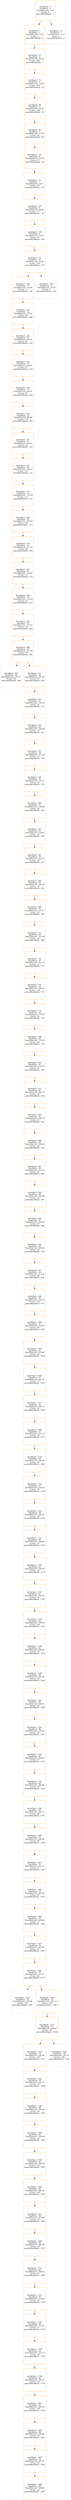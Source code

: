 strict digraph  {
"blockHash - 0\nblockNum - 0\nTimeOfArrival - 0.00\nN txns - 0\nparentBlockHash - -1" [color=darkorange, shape=square];
"blockHash - 7\nblockNum - 1\nTimeOfArrival - 7.98\nN txns - 1\nparentBlockHash - 0" [color=darkorange, shape=square];
"blockHash - 15\nblockNum - 1\nTimeOfArrival - 8.14\nN txns - 1\nparentBlockHash - 0" [color=lightgray, shape=square];
"blockHash - 23\nblockNum - 2\nTimeOfArrival - 16.49\nN txns - 305\nparentBlockHash - 7" [color=darkorange, shape=square];
"blockHash - 53\nblockNum - 3\nTimeOfArrival - 19.62\nN txns - 416\nparentBlockHash - 23" [color=darkorange, shape=square];
"blockHash - 69\nblockNum - 4\nTimeOfArrival - 20.32\nN txns - 120\nparentBlockHash - 53" [color=darkorange, shape=square];
"blockHash - 94\nblockNum - 5\nTimeOfArrival - 21.79\nN txns - 34\nparentBlockHash - 69" [color=darkorange, shape=square];
"blockHash - 116\nblockNum - 6\nTimeOfArrival - 22.89\nN txns - 52\nparentBlockHash - 94" [color=darkorange, shape=square];
"blockHash - 121\nblockNum - 7\nTimeOfArrival - 26.17\nN txns - 29\nparentBlockHash - 116" [color=darkorange, shape=square];
"blockHash - 144\nblockNum - 8\nTimeOfArrival - 29.29\nN txns - 117\nparentBlockHash - 121" [color=darkorange, shape=square];
"blockHash - 179\nblockNum - 9\nTimeOfArrival - 51.03\nN txns - 97\nparentBlockHash - 144" [color=darkorange, shape=square];
"blockHash - 191\nblockNum - 10\nTimeOfArrival - 51.80\nN txns - 554\nparentBlockHash - 179" [color=darkorange, shape=square];
"blockHash - 206\nblockNum - 11\nTimeOfArrival - 54.49\nN txns - 11\nparentBlockHash - 191" [color=darkorange, shape=square];
"blockHash - 199\nblockNum - 11\nTimeOfArrival - 54.70\nN txns - 5\nparentBlockHash - 191" [color=lightgray, shape=square];
"blockHash - 225\nblockNum - 12\nTimeOfArrival - 57.56\nN txns - 90\nparentBlockHash - 206" [color=darkorange, shape=square];
"blockHash - 242\nblockNum - 13\nTimeOfArrival - 60.54\nN txns - 63\nparentBlockHash - 225" [color=darkorange, shape=square];
"blockHash - 262\nblockNum - 14\nTimeOfArrival - 63.02\nN txns - 67\nparentBlockHash - 242" [color=darkorange, shape=square];
"blockHash - 285\nblockNum - 15\nTimeOfArrival - 88.16\nN txns - 60\nparentBlockHash - 262" [color=darkorange, shape=square];
"blockHash - 301\nblockNum - 16\nTimeOfArrival - 89.49\nN txns - 139\nparentBlockHash - 285" [color=darkorange, shape=square];
"blockHash - 321\nblockNum - 17\nTimeOfArrival - 99.10\nN txns - 34\nparentBlockHash - 301" [color=darkorange, shape=square];
"blockHash - 347\nblockNum - 18\nTimeOfArrival - 106.47\nN txns - 112\nparentBlockHash - 321" [color=darkorange, shape=square];
"blockHash - 372\nblockNum - 19\nTimeOfArrival - 114.36\nN txns - 111\nparentBlockHash - 347" [color=darkorange, shape=square];
"blockHash - 384\nblockNum - 20\nTimeOfArrival - 116.53\nN txns - 107\nparentBlockHash - 372" [color=darkorange, shape=square];
"blockHash - 410\nblockNum - 21\nTimeOfArrival - 117.97\nN txns - 69\nparentBlockHash - 384" [color=darkorange, shape=square];
"blockHash - 427\nblockNum - 22\nTimeOfArrival - 118.47\nN txns - 27\nparentBlockHash - 410" [color=darkorange, shape=square];
"blockHash - 448\nblockNum - 23\nTimeOfArrival - 119.39\nN txns - 16\nparentBlockHash - 427" [color=darkorange, shape=square];
"blockHash - 461\nblockNum - 24\nTimeOfArrival - 122.01\nN txns - 20\nparentBlockHash - 448" [color=darkorange, shape=square];
"blockHash - 496\nblockNum - 25\nTimeOfArrival - 125.78\nN txns - 55\nparentBlockHash - 461" [color=darkorange, shape=square];
"blockHash - 507\nblockNum - 26\nTimeOfArrival - 127.31\nN txns - 60\nparentBlockHash - 496" [color=lightgray, shape=square];
"blockHash - 511\nblockNum - 26\nTimeOfArrival - 127.85\nN txns - 60\nparentBlockHash - 496" [color=darkorange, shape=square];
"blockHash - 521\nblockNum - 27\nTimeOfArrival - 130.05\nN txns - 33\nparentBlockHash - 511" [color=darkorange, shape=square];
"blockHash - 553\nblockNum - 28\nTimeOfArrival - 130.48\nN txns - 72\nparentBlockHash - 521" [color=darkorange, shape=square];
"blockHash - 573\nblockNum - 29\nTimeOfArrival - 137.10\nN txns - 17\nparentBlockHash - 553" [color=darkorange, shape=square];
"blockHash - 581\nblockNum - 30\nTimeOfArrival - 137.31\nN txns - 85\nparentBlockHash - 573" [color=darkorange, shape=square];
"blockHash - 585\nblockNum - 31\nTimeOfArrival - 138.49\nN txns - 18\nparentBlockHash - 581" [color=darkorange, shape=square];
"blockHash - 627\nblockNum - 32\nTimeOfArrival - 139.62\nN txns - 35\nparentBlockHash - 585" [color=darkorange, shape=square];
"blockHash - 641\nblockNum - 33\nTimeOfArrival - 143.35\nN txns - 29\nparentBlockHash - 627" [color=darkorange, shape=square];
"blockHash - 667\nblockNum - 34\nTimeOfArrival - 144.94\nN txns - 79\nparentBlockHash - 641" [color=darkorange, shape=square];
"blockHash - 690\nblockNum - 35\nTimeOfArrival - 147.57\nN txns - 43\nparentBlockHash - 667" [color=darkorange, shape=square];
"blockHash - 711\nblockNum - 36\nTimeOfArrival - 147.88\nN txns - 59\nparentBlockHash - 690" [color=darkorange, shape=square];
"blockHash - 731\nblockNum - 37\nTimeOfArrival - 161.19\nN txns - 21\nparentBlockHash - 711" [color=darkorange, shape=square];
"blockHash - 743\nblockNum - 38\nTimeOfArrival - 168.50\nN txns - 116\nparentBlockHash - 731" [color=darkorange, shape=square];
"blockHash - 774\nblockNum - 39\nTimeOfArrival - 173.60\nN txns - 80\nparentBlockHash - 743" [color=darkorange, shape=square];
"blockHash - 780\nblockNum - 40\nTimeOfArrival - 174.38\nN txns - 68\nparentBlockHash - 774" [color=darkorange, shape=square];
"blockHash - 816\nblockNum - 41\nTimeOfArrival - 179.14\nN txns - 29\nparentBlockHash - 780" [color=darkorange, shape=square];
"blockHash - 821\nblockNum - 42\nTimeOfArrival - 182.32\nN txns - 78\nparentBlockHash - 816" [color=darkorange, shape=square];
"blockHash - 843\nblockNum - 43\nTimeOfArrival - 188.22\nN txns - 63\nparentBlockHash - 821" [color=darkorange, shape=square];
"blockHash - 869\nblockNum - 44\nTimeOfArrival - 190.92\nN txns - 84\nparentBlockHash - 843" [color=darkorange, shape=square];
"blockHash - 897\nblockNum - 45\nTimeOfArrival - 193.22\nN txns - 65\nparentBlockHash - 869" [color=darkorange, shape=square];
"blockHash - 906\nblockNum - 46\nTimeOfArrival - 195.80\nN txns - 43\nparentBlockHash - 897" [color=darkorange, shape=square];
"blockHash - 930\nblockNum - 47\nTimeOfArrival - 196.05\nN txns - 50\nparentBlockHash - 906" [color=darkorange, shape=square];
"blockHash - 959\nblockNum - 48\nTimeOfArrival - 200.83\nN txns - 16\nparentBlockHash - 930" [color=darkorange, shape=square];
"blockHash - 977\nblockNum - 49\nTimeOfArrival - 211.34\nN txns - 86\nparentBlockHash - 959" [color=darkorange, shape=square];
"blockHash - 980\nblockNum - 50\nTimeOfArrival - 218.33\nN txns - 107\nparentBlockHash - 977" [color=darkorange, shape=square];
"blockHash - 1009\nblockNum - 51\nTimeOfArrival - 219.02\nN txns - 96\nparentBlockHash - 980" [color=darkorange, shape=square];
"blockHash - 1023\nblockNum - 52\nTimeOfArrival - 222.68\nN txns - 32\nparentBlockHash - 1009" [color=darkorange, shape=square];
"blockHash - 1040\nblockNum - 53\nTimeOfArrival - 227.36\nN txns - 73\nparentBlockHash - 1023" [color=darkorange, shape=square];
"blockHash - 1077\nblockNum - 54\nTimeOfArrival - 228.16\nN txns - 84\nparentBlockHash - 1040" [color=darkorange, shape=square];
"blockHash - 1082\nblockNum - 55\nTimeOfArrival - 231.12\nN txns - 28\nparentBlockHash - 1077" [color=darkorange, shape=square];
"blockHash - 1100\nblockNum - 56\nTimeOfArrival - 234.69\nN txns - 69\nparentBlockHash - 1082" [color=darkorange, shape=square];
"blockHash - 1120\nblockNum - 57\nTimeOfArrival - 238.24\nN txns - 74\nparentBlockHash - 1100" [color=darkorange, shape=square];
"blockHash - 1143\nblockNum - 58\nTimeOfArrival - 239.31\nN txns - 56\nparentBlockHash - 1120" [color=darkorange, shape=square];
"blockHash - 1175\nblockNum - 59\nTimeOfArrival - 246.89\nN txns - 27\nparentBlockHash - 1143" [color=darkorange, shape=square];
"blockHash - 1187\nblockNum - 60\nTimeOfArrival - 249.99\nN txns - 80\nparentBlockHash - 1175" [color=darkorange, shape=square];
"blockHash - 1207\nblockNum - 61\nTimeOfArrival - 254.83\nN txns - 79\nparentBlockHash - 1187" [color=darkorange, shape=square];
"blockHash - 1234\nblockNum - 62\nTimeOfArrival - 259.58\nN txns - 102\nparentBlockHash - 1207" [color=darkorange, shape=square];
"blockHash - 1246\nblockNum - 63\nTimeOfArrival - 260.82\nN txns - 79\nparentBlockHash - 1234" [color=darkorange, shape=square];
"blockHash - 1260\nblockNum - 64\nTimeOfArrival - 267.84\nN txns - 20\nparentBlockHash - 1246" [color=darkorange, shape=square];
"blockHash - 1287\nblockNum - 65\nTimeOfArrival - 268.81\nN txns - 83\nparentBlockHash - 1260" [color=darkorange, shape=square];
"blockHash - 1301\nblockNum - 66\nTimeOfArrival - 276.25\nN txns - 30\nparentBlockHash - 1287" [color=darkorange, shape=square];
"blockHash - 1324\nblockNum - 67\nTimeOfArrival - 280.14\nN txns - 97\nparentBlockHash - 1301" [color=darkorange, shape=square];
"blockHash - 1351\nblockNum - 68\nTimeOfArrival - 282.68\nN txns - 72\nparentBlockHash - 1324" [color=darkorange, shape=square];
"blockHash - 1360\nblockNum - 69\nTimeOfArrival - 285.72\nN txns - 46\nparentBlockHash - 1351" [color=darkorange, shape=square];
"blockHash - 1397\nblockNum - 70\nTimeOfArrival - 288.46\nN txns - 59\nparentBlockHash - 1360" [color=darkorange, shape=square];
"blockHash - 1417\nblockNum - 71\nTimeOfArrival - 291.37\nN txns - 61\nparentBlockHash - 1397" [color=darkorange, shape=square];
"blockHash - 1420\nblockNum - 72\nTimeOfArrival - 292.29\nN txns - 65\nparentBlockHash - 1417" [color=darkorange, shape=square];
"blockHash - 1445\nblockNum - 73\nTimeOfArrival - 299.86\nN txns - 27\nparentBlockHash - 1420" [color=darkorange, shape=square];
"blockHash - 1477\nblockNum - 74\nTimeOfArrival - 303.47\nN txns - 82\nparentBlockHash - 1445" [color=darkorange, shape=square];
"blockHash - 1487\nblockNum - 75\nTimeOfArrival - 317.47\nN txns - 88\nparentBlockHash - 1477" [color=darkorange, shape=square];
"blockHash - 1514\nblockNum - 76\nTimeOfArrival - 320.98\nN txns - 119\nparentBlockHash - 1487" [color=lightgray, shape=square];
"blockHash - 1509\nblockNum - 76\nTimeOfArrival - 321.13\nN txns - 118\nparentBlockHash - 1487" [color=darkorange, shape=square];
"blockHash - 1531\nblockNum - 77\nTimeOfArrival - 328.24\nN txns - 59\nparentBlockHash - 1509" [color=darkorange, shape=square];
"blockHash - 1558\nblockNum - 78\nTimeOfArrival - 332.89\nN txns - 102\nparentBlockHash - 1531" [color=darkorange, shape=square];
"blockHash - 1554\nblockNum - 78\nTimeOfArrival - 333.16\nN txns - 102\nparentBlockHash - 1531" [color=lightgray, shape=square];
"blockHash - 1561\nblockNum - 79\nTimeOfArrival - 333.57\nN txns - 79\nparentBlockHash - 1558" [color=darkorange, shape=square];
"blockHash - 1585\nblockNum - 80\nTimeOfArrival - 339.26\nN txns - 28\nparentBlockHash - 1561" [color=darkorange, shape=square];
"blockHash - 1605\nblockNum - 81\nTimeOfArrival - 350.46\nN txns - 81\nparentBlockHash - 1585" [color=darkorange, shape=square];
"blockHash - 1630\nblockNum - 82\nTimeOfArrival - 358.56\nN txns - 101\nparentBlockHash - 1605" [color=darkorange, shape=square];
"blockHash - 1644\nblockNum - 83\nTimeOfArrival - 361.69\nN txns - 102\nparentBlockHash - 1630" [color=darkorange, shape=square];
"blockHash - 1671\nblockNum - 84\nTimeOfArrival - 363.66\nN txns - 64\nparentBlockHash - 1644" [color=darkorange, shape=square];
"blockHash - 1695\nblockNum - 85\nTimeOfArrival - 365.64\nN txns - 43\nparentBlockHash - 1671" [color=darkorange, shape=square];
"blockHash - 1715\nblockNum - 86\nTimeOfArrival - 366.84\nN txns - 47\nparentBlockHash - 1695" [color=darkorange, shape=square];
"blockHash - 1727\nblockNum - 87\nTimeOfArrival - 370.82\nN txns - 35\nparentBlockHash - 1715" [color=darkorange, shape=square];
"blockHash - 1747\nblockNum - 88\nTimeOfArrival - 372.92\nN txns - 71\nparentBlockHash - 1727" [color=darkorange, shape=square];
"blockHash - 1778\nblockNum - 89\nTimeOfArrival - 375.15\nN txns - 59\nparentBlockHash - 1747" [color=darkorange, shape=square];
"blockHash - 1794\nblockNum - 90\nTimeOfArrival - 392.51\nN txns - 54\nparentBlockHash - 1778" [color=darkorange, shape=square];
"blockHash - 1813\nblockNum - 91\nTimeOfArrival - 395.10\nN txns - 119\nparentBlockHash - 1794" [color=darkorange, shape=square];
"blockHash - 1820\nblockNum - 92\nTimeOfArrival - 395.98\nN txns - 50\nparentBlockHash - 1813" [color=darkorange, shape=square];
"blockHash - 1847\nblockNum - 93\nTimeOfArrival - 397.57\nN txns - 40\nparentBlockHash - 1820" [color=darkorange, shape=square];
"blockHash - 1866\nblockNum - 94\nTimeOfArrival - 399.60\nN txns - 44\nparentBlockHash - 1847" [color=darkorange, shape=square];
"blockHash - 0\nblockNum - 0\nTimeOfArrival - 0.00\nN txns - 0\nparentBlockHash - -1" -> "blockHash - 7\nblockNum - 1\nTimeOfArrival - 7.98\nN txns - 1\nparentBlockHash - 0";
"blockHash - 0\nblockNum - 0\nTimeOfArrival - 0.00\nN txns - 0\nparentBlockHash - -1" -> "blockHash - 15\nblockNum - 1\nTimeOfArrival - 8.14\nN txns - 1\nparentBlockHash - 0";
"blockHash - 7\nblockNum - 1\nTimeOfArrival - 7.98\nN txns - 1\nparentBlockHash - 0" -> "blockHash - 23\nblockNum - 2\nTimeOfArrival - 16.49\nN txns - 305\nparentBlockHash - 7";
"blockHash - 23\nblockNum - 2\nTimeOfArrival - 16.49\nN txns - 305\nparentBlockHash - 7" -> "blockHash - 53\nblockNum - 3\nTimeOfArrival - 19.62\nN txns - 416\nparentBlockHash - 23";
"blockHash - 53\nblockNum - 3\nTimeOfArrival - 19.62\nN txns - 416\nparentBlockHash - 23" -> "blockHash - 69\nblockNum - 4\nTimeOfArrival - 20.32\nN txns - 120\nparentBlockHash - 53";
"blockHash - 69\nblockNum - 4\nTimeOfArrival - 20.32\nN txns - 120\nparentBlockHash - 53" -> "blockHash - 94\nblockNum - 5\nTimeOfArrival - 21.79\nN txns - 34\nparentBlockHash - 69";
"blockHash - 94\nblockNum - 5\nTimeOfArrival - 21.79\nN txns - 34\nparentBlockHash - 69" -> "blockHash - 116\nblockNum - 6\nTimeOfArrival - 22.89\nN txns - 52\nparentBlockHash - 94";
"blockHash - 116\nblockNum - 6\nTimeOfArrival - 22.89\nN txns - 52\nparentBlockHash - 94" -> "blockHash - 121\nblockNum - 7\nTimeOfArrival - 26.17\nN txns - 29\nparentBlockHash - 116";
"blockHash - 121\nblockNum - 7\nTimeOfArrival - 26.17\nN txns - 29\nparentBlockHash - 116" -> "blockHash - 144\nblockNum - 8\nTimeOfArrival - 29.29\nN txns - 117\nparentBlockHash - 121";
"blockHash - 144\nblockNum - 8\nTimeOfArrival - 29.29\nN txns - 117\nparentBlockHash - 121" -> "blockHash - 179\nblockNum - 9\nTimeOfArrival - 51.03\nN txns - 97\nparentBlockHash - 144";
"blockHash - 179\nblockNum - 9\nTimeOfArrival - 51.03\nN txns - 97\nparentBlockHash - 144" -> "blockHash - 191\nblockNum - 10\nTimeOfArrival - 51.80\nN txns - 554\nparentBlockHash - 179";
"blockHash - 191\nblockNum - 10\nTimeOfArrival - 51.80\nN txns - 554\nparentBlockHash - 179" -> "blockHash - 206\nblockNum - 11\nTimeOfArrival - 54.49\nN txns - 11\nparentBlockHash - 191";
"blockHash - 191\nblockNum - 10\nTimeOfArrival - 51.80\nN txns - 554\nparentBlockHash - 179" -> "blockHash - 199\nblockNum - 11\nTimeOfArrival - 54.70\nN txns - 5\nparentBlockHash - 191";
"blockHash - 206\nblockNum - 11\nTimeOfArrival - 54.49\nN txns - 11\nparentBlockHash - 191" -> "blockHash - 225\nblockNum - 12\nTimeOfArrival - 57.56\nN txns - 90\nparentBlockHash - 206";
"blockHash - 225\nblockNum - 12\nTimeOfArrival - 57.56\nN txns - 90\nparentBlockHash - 206" -> "blockHash - 242\nblockNum - 13\nTimeOfArrival - 60.54\nN txns - 63\nparentBlockHash - 225";
"blockHash - 242\nblockNum - 13\nTimeOfArrival - 60.54\nN txns - 63\nparentBlockHash - 225" -> "blockHash - 262\nblockNum - 14\nTimeOfArrival - 63.02\nN txns - 67\nparentBlockHash - 242";
"blockHash - 262\nblockNum - 14\nTimeOfArrival - 63.02\nN txns - 67\nparentBlockHash - 242" -> "blockHash - 285\nblockNum - 15\nTimeOfArrival - 88.16\nN txns - 60\nparentBlockHash - 262";
"blockHash - 285\nblockNum - 15\nTimeOfArrival - 88.16\nN txns - 60\nparentBlockHash - 262" -> "blockHash - 301\nblockNum - 16\nTimeOfArrival - 89.49\nN txns - 139\nparentBlockHash - 285";
"blockHash - 301\nblockNum - 16\nTimeOfArrival - 89.49\nN txns - 139\nparentBlockHash - 285" -> "blockHash - 321\nblockNum - 17\nTimeOfArrival - 99.10\nN txns - 34\nparentBlockHash - 301";
"blockHash - 321\nblockNum - 17\nTimeOfArrival - 99.10\nN txns - 34\nparentBlockHash - 301" -> "blockHash - 347\nblockNum - 18\nTimeOfArrival - 106.47\nN txns - 112\nparentBlockHash - 321";
"blockHash - 347\nblockNum - 18\nTimeOfArrival - 106.47\nN txns - 112\nparentBlockHash - 321" -> "blockHash - 372\nblockNum - 19\nTimeOfArrival - 114.36\nN txns - 111\nparentBlockHash - 347";
"blockHash - 372\nblockNum - 19\nTimeOfArrival - 114.36\nN txns - 111\nparentBlockHash - 347" -> "blockHash - 384\nblockNum - 20\nTimeOfArrival - 116.53\nN txns - 107\nparentBlockHash - 372";
"blockHash - 384\nblockNum - 20\nTimeOfArrival - 116.53\nN txns - 107\nparentBlockHash - 372" -> "blockHash - 410\nblockNum - 21\nTimeOfArrival - 117.97\nN txns - 69\nparentBlockHash - 384";
"blockHash - 410\nblockNum - 21\nTimeOfArrival - 117.97\nN txns - 69\nparentBlockHash - 384" -> "blockHash - 427\nblockNum - 22\nTimeOfArrival - 118.47\nN txns - 27\nparentBlockHash - 410";
"blockHash - 427\nblockNum - 22\nTimeOfArrival - 118.47\nN txns - 27\nparentBlockHash - 410" -> "blockHash - 448\nblockNum - 23\nTimeOfArrival - 119.39\nN txns - 16\nparentBlockHash - 427";
"blockHash - 448\nblockNum - 23\nTimeOfArrival - 119.39\nN txns - 16\nparentBlockHash - 427" -> "blockHash - 461\nblockNum - 24\nTimeOfArrival - 122.01\nN txns - 20\nparentBlockHash - 448";
"blockHash - 461\nblockNum - 24\nTimeOfArrival - 122.01\nN txns - 20\nparentBlockHash - 448" -> "blockHash - 496\nblockNum - 25\nTimeOfArrival - 125.78\nN txns - 55\nparentBlockHash - 461";
"blockHash - 496\nblockNum - 25\nTimeOfArrival - 125.78\nN txns - 55\nparentBlockHash - 461" -> "blockHash - 507\nblockNum - 26\nTimeOfArrival - 127.31\nN txns - 60\nparentBlockHash - 496";
"blockHash - 496\nblockNum - 25\nTimeOfArrival - 125.78\nN txns - 55\nparentBlockHash - 461" -> "blockHash - 511\nblockNum - 26\nTimeOfArrival - 127.85\nN txns - 60\nparentBlockHash - 496";
"blockHash - 511\nblockNum - 26\nTimeOfArrival - 127.85\nN txns - 60\nparentBlockHash - 496" -> "blockHash - 521\nblockNum - 27\nTimeOfArrival - 130.05\nN txns - 33\nparentBlockHash - 511";
"blockHash - 521\nblockNum - 27\nTimeOfArrival - 130.05\nN txns - 33\nparentBlockHash - 511" -> "blockHash - 553\nblockNum - 28\nTimeOfArrival - 130.48\nN txns - 72\nparentBlockHash - 521";
"blockHash - 553\nblockNum - 28\nTimeOfArrival - 130.48\nN txns - 72\nparentBlockHash - 521" -> "blockHash - 573\nblockNum - 29\nTimeOfArrival - 137.10\nN txns - 17\nparentBlockHash - 553";
"blockHash - 573\nblockNum - 29\nTimeOfArrival - 137.10\nN txns - 17\nparentBlockHash - 553" -> "blockHash - 581\nblockNum - 30\nTimeOfArrival - 137.31\nN txns - 85\nparentBlockHash - 573";
"blockHash - 581\nblockNum - 30\nTimeOfArrival - 137.31\nN txns - 85\nparentBlockHash - 573" -> "blockHash - 585\nblockNum - 31\nTimeOfArrival - 138.49\nN txns - 18\nparentBlockHash - 581";
"blockHash - 585\nblockNum - 31\nTimeOfArrival - 138.49\nN txns - 18\nparentBlockHash - 581" -> "blockHash - 627\nblockNum - 32\nTimeOfArrival - 139.62\nN txns - 35\nparentBlockHash - 585";
"blockHash - 627\nblockNum - 32\nTimeOfArrival - 139.62\nN txns - 35\nparentBlockHash - 585" -> "blockHash - 641\nblockNum - 33\nTimeOfArrival - 143.35\nN txns - 29\nparentBlockHash - 627";
"blockHash - 641\nblockNum - 33\nTimeOfArrival - 143.35\nN txns - 29\nparentBlockHash - 627" -> "blockHash - 667\nblockNum - 34\nTimeOfArrival - 144.94\nN txns - 79\nparentBlockHash - 641";
"blockHash - 667\nblockNum - 34\nTimeOfArrival - 144.94\nN txns - 79\nparentBlockHash - 641" -> "blockHash - 690\nblockNum - 35\nTimeOfArrival - 147.57\nN txns - 43\nparentBlockHash - 667";
"blockHash - 690\nblockNum - 35\nTimeOfArrival - 147.57\nN txns - 43\nparentBlockHash - 667" -> "blockHash - 711\nblockNum - 36\nTimeOfArrival - 147.88\nN txns - 59\nparentBlockHash - 690";
"blockHash - 711\nblockNum - 36\nTimeOfArrival - 147.88\nN txns - 59\nparentBlockHash - 690" -> "blockHash - 731\nblockNum - 37\nTimeOfArrival - 161.19\nN txns - 21\nparentBlockHash - 711";
"blockHash - 731\nblockNum - 37\nTimeOfArrival - 161.19\nN txns - 21\nparentBlockHash - 711" -> "blockHash - 743\nblockNum - 38\nTimeOfArrival - 168.50\nN txns - 116\nparentBlockHash - 731";
"blockHash - 743\nblockNum - 38\nTimeOfArrival - 168.50\nN txns - 116\nparentBlockHash - 731" -> "blockHash - 774\nblockNum - 39\nTimeOfArrival - 173.60\nN txns - 80\nparentBlockHash - 743";
"blockHash - 774\nblockNum - 39\nTimeOfArrival - 173.60\nN txns - 80\nparentBlockHash - 743" -> "blockHash - 780\nblockNum - 40\nTimeOfArrival - 174.38\nN txns - 68\nparentBlockHash - 774";
"blockHash - 780\nblockNum - 40\nTimeOfArrival - 174.38\nN txns - 68\nparentBlockHash - 774" -> "blockHash - 816\nblockNum - 41\nTimeOfArrival - 179.14\nN txns - 29\nparentBlockHash - 780";
"blockHash - 816\nblockNum - 41\nTimeOfArrival - 179.14\nN txns - 29\nparentBlockHash - 780" -> "blockHash - 821\nblockNum - 42\nTimeOfArrival - 182.32\nN txns - 78\nparentBlockHash - 816";
"blockHash - 821\nblockNum - 42\nTimeOfArrival - 182.32\nN txns - 78\nparentBlockHash - 816" -> "blockHash - 843\nblockNum - 43\nTimeOfArrival - 188.22\nN txns - 63\nparentBlockHash - 821";
"blockHash - 843\nblockNum - 43\nTimeOfArrival - 188.22\nN txns - 63\nparentBlockHash - 821" -> "blockHash - 869\nblockNum - 44\nTimeOfArrival - 190.92\nN txns - 84\nparentBlockHash - 843";
"blockHash - 869\nblockNum - 44\nTimeOfArrival - 190.92\nN txns - 84\nparentBlockHash - 843" -> "blockHash - 897\nblockNum - 45\nTimeOfArrival - 193.22\nN txns - 65\nparentBlockHash - 869";
"blockHash - 897\nblockNum - 45\nTimeOfArrival - 193.22\nN txns - 65\nparentBlockHash - 869" -> "blockHash - 906\nblockNum - 46\nTimeOfArrival - 195.80\nN txns - 43\nparentBlockHash - 897";
"blockHash - 906\nblockNum - 46\nTimeOfArrival - 195.80\nN txns - 43\nparentBlockHash - 897" -> "blockHash - 930\nblockNum - 47\nTimeOfArrival - 196.05\nN txns - 50\nparentBlockHash - 906";
"blockHash - 930\nblockNum - 47\nTimeOfArrival - 196.05\nN txns - 50\nparentBlockHash - 906" -> "blockHash - 959\nblockNum - 48\nTimeOfArrival - 200.83\nN txns - 16\nparentBlockHash - 930";
"blockHash - 959\nblockNum - 48\nTimeOfArrival - 200.83\nN txns - 16\nparentBlockHash - 930" -> "blockHash - 977\nblockNum - 49\nTimeOfArrival - 211.34\nN txns - 86\nparentBlockHash - 959";
"blockHash - 977\nblockNum - 49\nTimeOfArrival - 211.34\nN txns - 86\nparentBlockHash - 959" -> "blockHash - 980\nblockNum - 50\nTimeOfArrival - 218.33\nN txns - 107\nparentBlockHash - 977";
"blockHash - 980\nblockNum - 50\nTimeOfArrival - 218.33\nN txns - 107\nparentBlockHash - 977" -> "blockHash - 1009\nblockNum - 51\nTimeOfArrival - 219.02\nN txns - 96\nparentBlockHash - 980";
"blockHash - 1009\nblockNum - 51\nTimeOfArrival - 219.02\nN txns - 96\nparentBlockHash - 980" -> "blockHash - 1023\nblockNum - 52\nTimeOfArrival - 222.68\nN txns - 32\nparentBlockHash - 1009";
"blockHash - 1023\nblockNum - 52\nTimeOfArrival - 222.68\nN txns - 32\nparentBlockHash - 1009" -> "blockHash - 1040\nblockNum - 53\nTimeOfArrival - 227.36\nN txns - 73\nparentBlockHash - 1023";
"blockHash - 1040\nblockNum - 53\nTimeOfArrival - 227.36\nN txns - 73\nparentBlockHash - 1023" -> "blockHash - 1077\nblockNum - 54\nTimeOfArrival - 228.16\nN txns - 84\nparentBlockHash - 1040";
"blockHash - 1077\nblockNum - 54\nTimeOfArrival - 228.16\nN txns - 84\nparentBlockHash - 1040" -> "blockHash - 1082\nblockNum - 55\nTimeOfArrival - 231.12\nN txns - 28\nparentBlockHash - 1077";
"blockHash - 1082\nblockNum - 55\nTimeOfArrival - 231.12\nN txns - 28\nparentBlockHash - 1077" -> "blockHash - 1100\nblockNum - 56\nTimeOfArrival - 234.69\nN txns - 69\nparentBlockHash - 1082";
"blockHash - 1100\nblockNum - 56\nTimeOfArrival - 234.69\nN txns - 69\nparentBlockHash - 1082" -> "blockHash - 1120\nblockNum - 57\nTimeOfArrival - 238.24\nN txns - 74\nparentBlockHash - 1100";
"blockHash - 1120\nblockNum - 57\nTimeOfArrival - 238.24\nN txns - 74\nparentBlockHash - 1100" -> "blockHash - 1143\nblockNum - 58\nTimeOfArrival - 239.31\nN txns - 56\nparentBlockHash - 1120";
"blockHash - 1143\nblockNum - 58\nTimeOfArrival - 239.31\nN txns - 56\nparentBlockHash - 1120" -> "blockHash - 1175\nblockNum - 59\nTimeOfArrival - 246.89\nN txns - 27\nparentBlockHash - 1143";
"blockHash - 1175\nblockNum - 59\nTimeOfArrival - 246.89\nN txns - 27\nparentBlockHash - 1143" -> "blockHash - 1187\nblockNum - 60\nTimeOfArrival - 249.99\nN txns - 80\nparentBlockHash - 1175";
"blockHash - 1187\nblockNum - 60\nTimeOfArrival - 249.99\nN txns - 80\nparentBlockHash - 1175" -> "blockHash - 1207\nblockNum - 61\nTimeOfArrival - 254.83\nN txns - 79\nparentBlockHash - 1187";
"blockHash - 1207\nblockNum - 61\nTimeOfArrival - 254.83\nN txns - 79\nparentBlockHash - 1187" -> "blockHash - 1234\nblockNum - 62\nTimeOfArrival - 259.58\nN txns - 102\nparentBlockHash - 1207";
"blockHash - 1234\nblockNum - 62\nTimeOfArrival - 259.58\nN txns - 102\nparentBlockHash - 1207" -> "blockHash - 1246\nblockNum - 63\nTimeOfArrival - 260.82\nN txns - 79\nparentBlockHash - 1234";
"blockHash - 1246\nblockNum - 63\nTimeOfArrival - 260.82\nN txns - 79\nparentBlockHash - 1234" -> "blockHash - 1260\nblockNum - 64\nTimeOfArrival - 267.84\nN txns - 20\nparentBlockHash - 1246";
"blockHash - 1260\nblockNum - 64\nTimeOfArrival - 267.84\nN txns - 20\nparentBlockHash - 1246" -> "blockHash - 1287\nblockNum - 65\nTimeOfArrival - 268.81\nN txns - 83\nparentBlockHash - 1260";
"blockHash - 1287\nblockNum - 65\nTimeOfArrival - 268.81\nN txns - 83\nparentBlockHash - 1260" -> "blockHash - 1301\nblockNum - 66\nTimeOfArrival - 276.25\nN txns - 30\nparentBlockHash - 1287";
"blockHash - 1301\nblockNum - 66\nTimeOfArrival - 276.25\nN txns - 30\nparentBlockHash - 1287" -> "blockHash - 1324\nblockNum - 67\nTimeOfArrival - 280.14\nN txns - 97\nparentBlockHash - 1301";
"blockHash - 1324\nblockNum - 67\nTimeOfArrival - 280.14\nN txns - 97\nparentBlockHash - 1301" -> "blockHash - 1351\nblockNum - 68\nTimeOfArrival - 282.68\nN txns - 72\nparentBlockHash - 1324";
"blockHash - 1351\nblockNum - 68\nTimeOfArrival - 282.68\nN txns - 72\nparentBlockHash - 1324" -> "blockHash - 1360\nblockNum - 69\nTimeOfArrival - 285.72\nN txns - 46\nparentBlockHash - 1351";
"blockHash - 1360\nblockNum - 69\nTimeOfArrival - 285.72\nN txns - 46\nparentBlockHash - 1351" -> "blockHash - 1397\nblockNum - 70\nTimeOfArrival - 288.46\nN txns - 59\nparentBlockHash - 1360";
"blockHash - 1397\nblockNum - 70\nTimeOfArrival - 288.46\nN txns - 59\nparentBlockHash - 1360" -> "blockHash - 1417\nblockNum - 71\nTimeOfArrival - 291.37\nN txns - 61\nparentBlockHash - 1397";
"blockHash - 1417\nblockNum - 71\nTimeOfArrival - 291.37\nN txns - 61\nparentBlockHash - 1397" -> "blockHash - 1420\nblockNum - 72\nTimeOfArrival - 292.29\nN txns - 65\nparentBlockHash - 1417";
"blockHash - 1420\nblockNum - 72\nTimeOfArrival - 292.29\nN txns - 65\nparentBlockHash - 1417" -> "blockHash - 1445\nblockNum - 73\nTimeOfArrival - 299.86\nN txns - 27\nparentBlockHash - 1420";
"blockHash - 1445\nblockNum - 73\nTimeOfArrival - 299.86\nN txns - 27\nparentBlockHash - 1420" -> "blockHash - 1477\nblockNum - 74\nTimeOfArrival - 303.47\nN txns - 82\nparentBlockHash - 1445";
"blockHash - 1477\nblockNum - 74\nTimeOfArrival - 303.47\nN txns - 82\nparentBlockHash - 1445" -> "blockHash - 1487\nblockNum - 75\nTimeOfArrival - 317.47\nN txns - 88\nparentBlockHash - 1477";
"blockHash - 1487\nblockNum - 75\nTimeOfArrival - 317.47\nN txns - 88\nparentBlockHash - 1477" -> "blockHash - 1514\nblockNum - 76\nTimeOfArrival - 320.98\nN txns - 119\nparentBlockHash - 1487";
"blockHash - 1487\nblockNum - 75\nTimeOfArrival - 317.47\nN txns - 88\nparentBlockHash - 1477" -> "blockHash - 1509\nblockNum - 76\nTimeOfArrival - 321.13\nN txns - 118\nparentBlockHash - 1487";
"blockHash - 1509\nblockNum - 76\nTimeOfArrival - 321.13\nN txns - 118\nparentBlockHash - 1487" -> "blockHash - 1531\nblockNum - 77\nTimeOfArrival - 328.24\nN txns - 59\nparentBlockHash - 1509";
"blockHash - 1531\nblockNum - 77\nTimeOfArrival - 328.24\nN txns - 59\nparentBlockHash - 1509" -> "blockHash - 1558\nblockNum - 78\nTimeOfArrival - 332.89\nN txns - 102\nparentBlockHash - 1531";
"blockHash - 1531\nblockNum - 77\nTimeOfArrival - 328.24\nN txns - 59\nparentBlockHash - 1509" -> "blockHash - 1554\nblockNum - 78\nTimeOfArrival - 333.16\nN txns - 102\nparentBlockHash - 1531";
"blockHash - 1558\nblockNum - 78\nTimeOfArrival - 332.89\nN txns - 102\nparentBlockHash - 1531" -> "blockHash - 1561\nblockNum - 79\nTimeOfArrival - 333.57\nN txns - 79\nparentBlockHash - 1558";
"blockHash - 1561\nblockNum - 79\nTimeOfArrival - 333.57\nN txns - 79\nparentBlockHash - 1558" -> "blockHash - 1585\nblockNum - 80\nTimeOfArrival - 339.26\nN txns - 28\nparentBlockHash - 1561";
"blockHash - 1585\nblockNum - 80\nTimeOfArrival - 339.26\nN txns - 28\nparentBlockHash - 1561" -> "blockHash - 1605\nblockNum - 81\nTimeOfArrival - 350.46\nN txns - 81\nparentBlockHash - 1585";
"blockHash - 1605\nblockNum - 81\nTimeOfArrival - 350.46\nN txns - 81\nparentBlockHash - 1585" -> "blockHash - 1630\nblockNum - 82\nTimeOfArrival - 358.56\nN txns - 101\nparentBlockHash - 1605";
"blockHash - 1630\nblockNum - 82\nTimeOfArrival - 358.56\nN txns - 101\nparentBlockHash - 1605" -> "blockHash - 1644\nblockNum - 83\nTimeOfArrival - 361.69\nN txns - 102\nparentBlockHash - 1630";
"blockHash - 1644\nblockNum - 83\nTimeOfArrival - 361.69\nN txns - 102\nparentBlockHash - 1630" -> "blockHash - 1671\nblockNum - 84\nTimeOfArrival - 363.66\nN txns - 64\nparentBlockHash - 1644";
"blockHash - 1671\nblockNum - 84\nTimeOfArrival - 363.66\nN txns - 64\nparentBlockHash - 1644" -> "blockHash - 1695\nblockNum - 85\nTimeOfArrival - 365.64\nN txns - 43\nparentBlockHash - 1671";
"blockHash - 1695\nblockNum - 85\nTimeOfArrival - 365.64\nN txns - 43\nparentBlockHash - 1671" -> "blockHash - 1715\nblockNum - 86\nTimeOfArrival - 366.84\nN txns - 47\nparentBlockHash - 1695";
"blockHash - 1715\nblockNum - 86\nTimeOfArrival - 366.84\nN txns - 47\nparentBlockHash - 1695" -> "blockHash - 1727\nblockNum - 87\nTimeOfArrival - 370.82\nN txns - 35\nparentBlockHash - 1715";
"blockHash - 1727\nblockNum - 87\nTimeOfArrival - 370.82\nN txns - 35\nparentBlockHash - 1715" -> "blockHash - 1747\nblockNum - 88\nTimeOfArrival - 372.92\nN txns - 71\nparentBlockHash - 1727";
"blockHash - 1747\nblockNum - 88\nTimeOfArrival - 372.92\nN txns - 71\nparentBlockHash - 1727" -> "blockHash - 1778\nblockNum - 89\nTimeOfArrival - 375.15\nN txns - 59\nparentBlockHash - 1747";
"blockHash - 1778\nblockNum - 89\nTimeOfArrival - 375.15\nN txns - 59\nparentBlockHash - 1747" -> "blockHash - 1794\nblockNum - 90\nTimeOfArrival - 392.51\nN txns - 54\nparentBlockHash - 1778";
"blockHash - 1794\nblockNum - 90\nTimeOfArrival - 392.51\nN txns - 54\nparentBlockHash - 1778" -> "blockHash - 1813\nblockNum - 91\nTimeOfArrival - 395.10\nN txns - 119\nparentBlockHash - 1794";
"blockHash - 1813\nblockNum - 91\nTimeOfArrival - 395.10\nN txns - 119\nparentBlockHash - 1794" -> "blockHash - 1820\nblockNum - 92\nTimeOfArrival - 395.98\nN txns - 50\nparentBlockHash - 1813";
"blockHash - 1820\nblockNum - 92\nTimeOfArrival - 395.98\nN txns - 50\nparentBlockHash - 1813" -> "blockHash - 1847\nblockNum - 93\nTimeOfArrival - 397.57\nN txns - 40\nparentBlockHash - 1820";
"blockHash - 1847\nblockNum - 93\nTimeOfArrival - 397.57\nN txns - 40\nparentBlockHash - 1820" -> "blockHash - 1866\nblockNum - 94\nTimeOfArrival - 399.60\nN txns - 44\nparentBlockHash - 1847";
}
